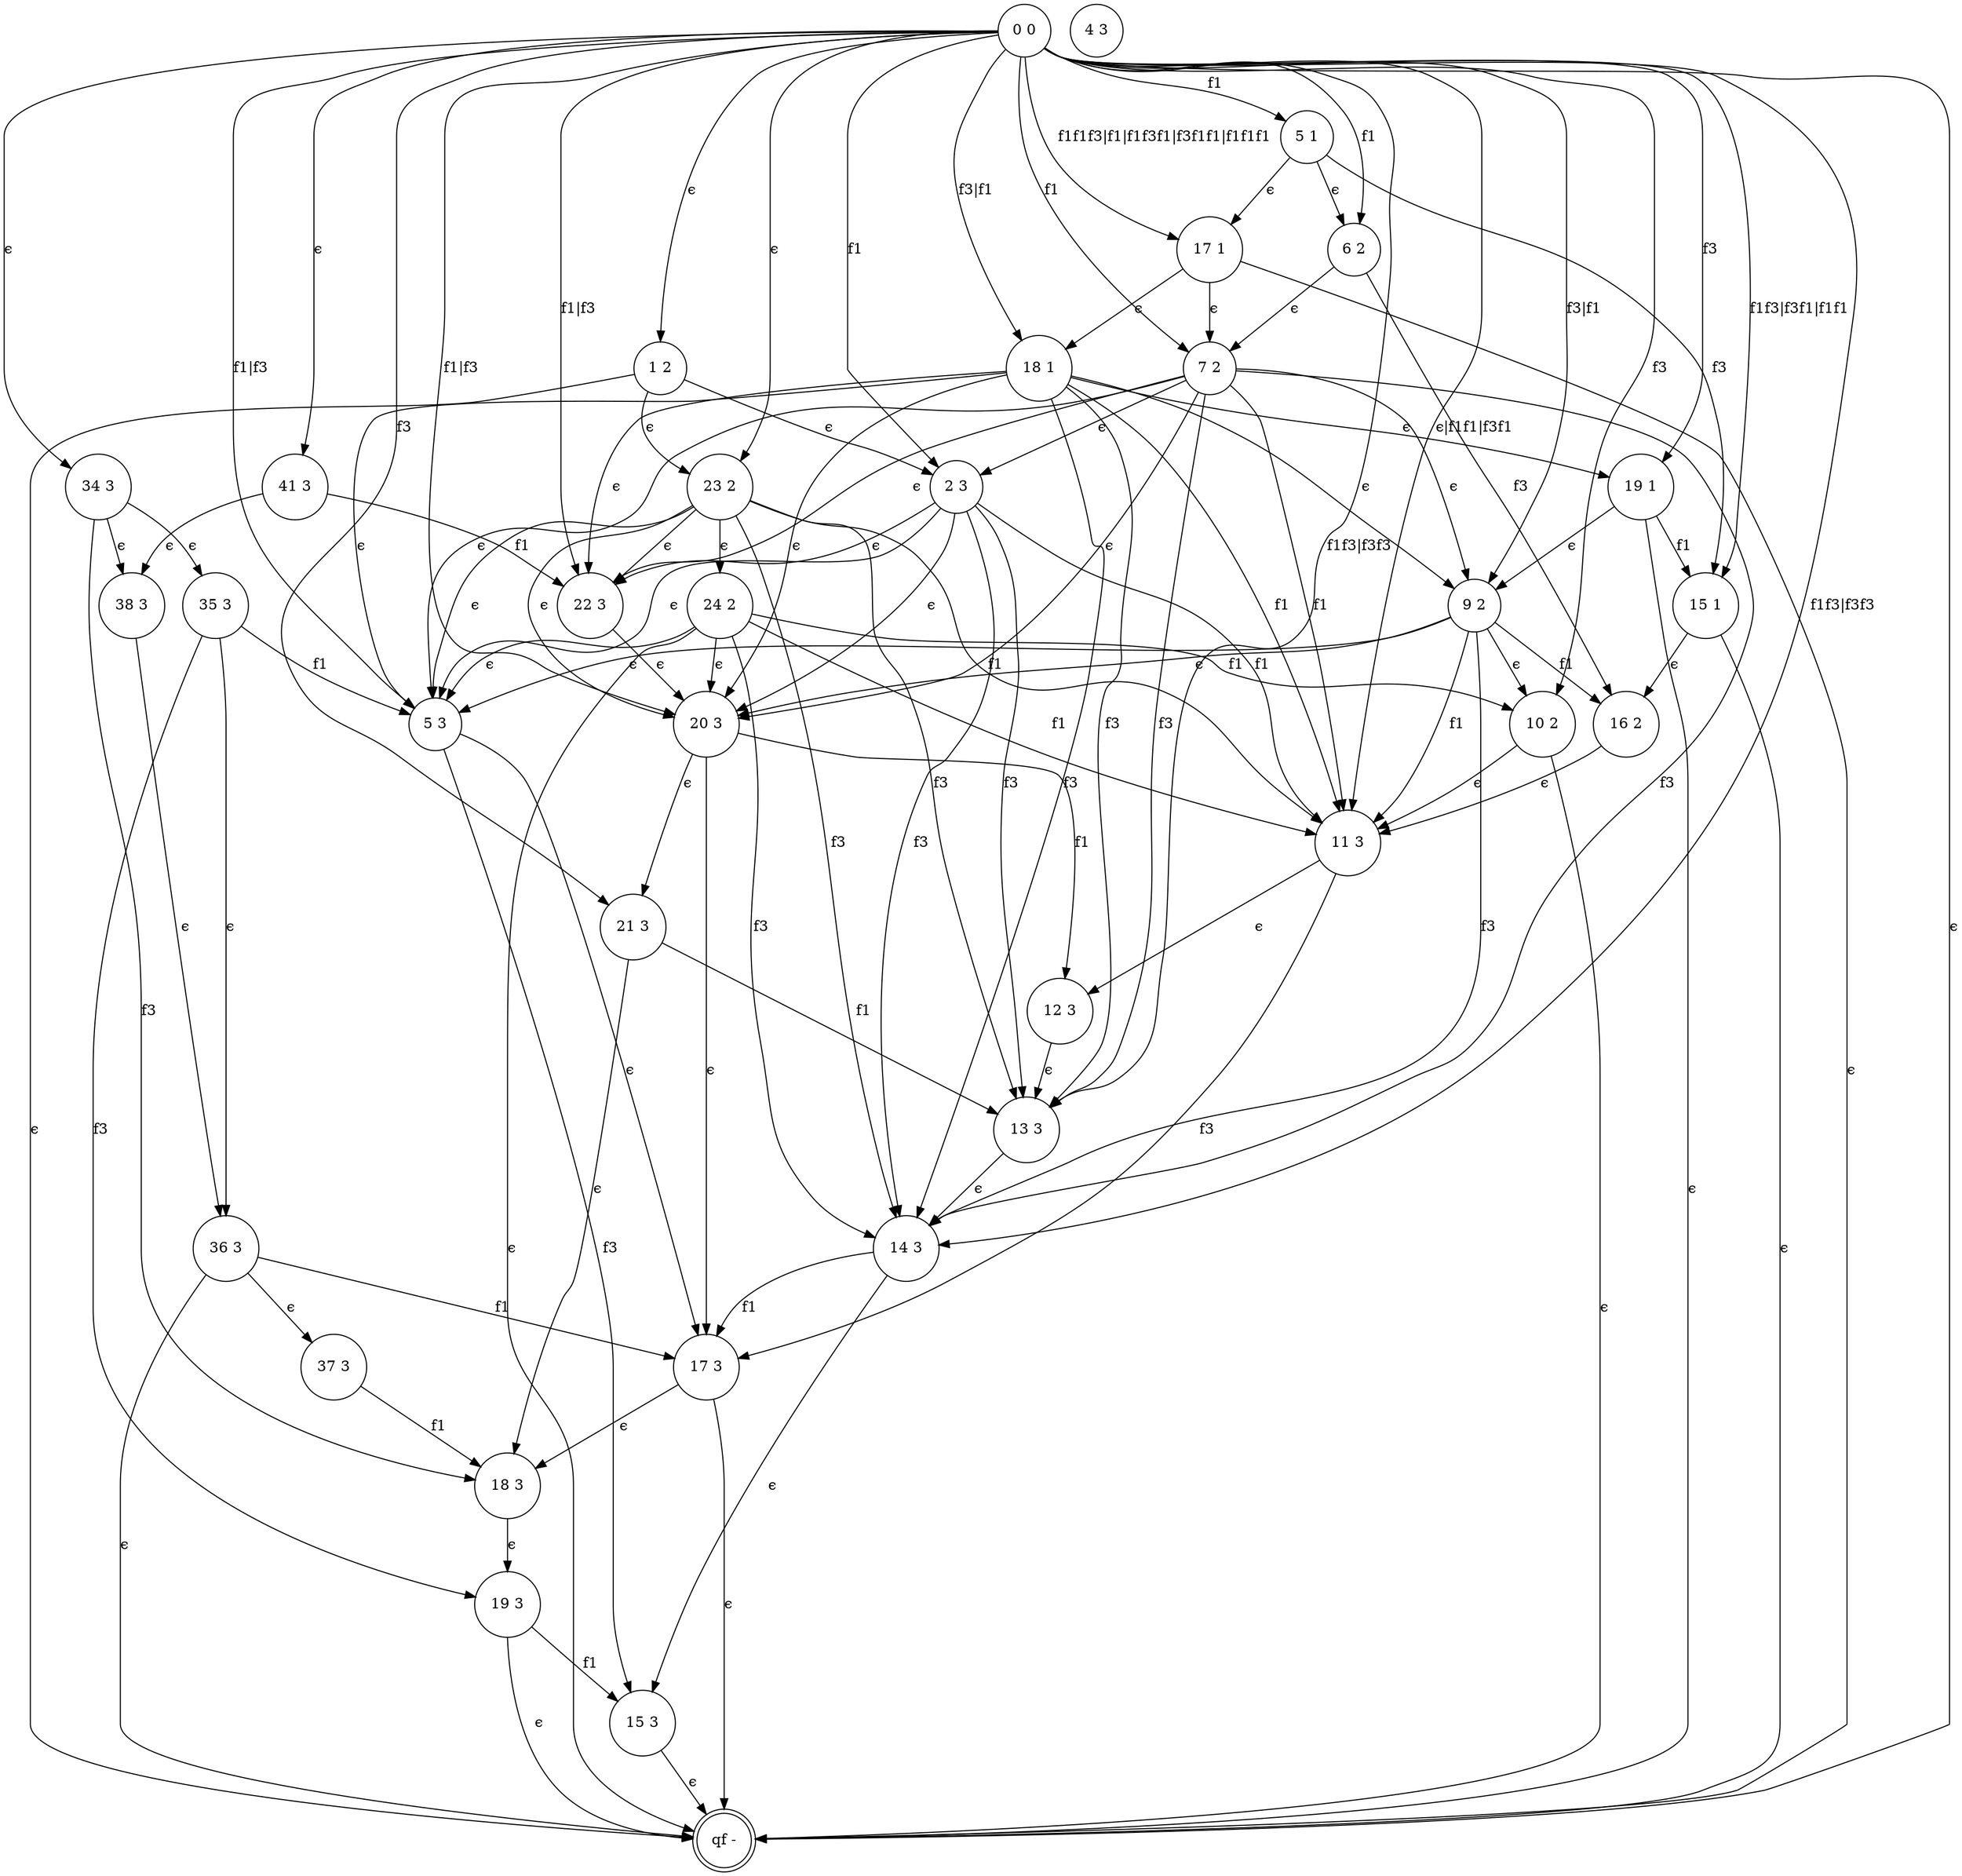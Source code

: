 digraph 53 {
	"11 3" [shape=circle]
	"12 3" [shape=circle]
	"13 3" [shape=circle]
	"14 3" [shape=circle]
	"15 3" [shape=circle]
	"17 3" [shape=circle]
	"18 3" [shape=circle]
	"19 3" [shape=circle]
	"1 2" [shape=circle]
	"2 3" [shape=circle]
	"5 3" [shape=circle]
	"20 3" [shape=circle]
	"21 3" [shape=circle]
	"22 3" [shape=circle]
	"23 2" [shape=circle]
	"24 2" [shape=circle]
	"10 2" [shape=circle]
	"11 3" [shape=circle]
	"6 2" [shape=circle]
	"7 2" [shape=circle]
	"2 3" [shape=circle]
	"9 2" [shape=circle]
	"16 2" [shape=circle]
	"11 3" [shape=circle]
	"4 3" [shape=circle]
	"34 3" [shape=circle]
	"35 3" [shape=circle]
	"36 3" [shape=circle]
	"37 3" [shape=circle]
	"38 3" [shape=circle]
	"41 3" [shape=circle]
	"5 1" [shape=circle]
	"6 2" [shape=circle]
	"17 1" [shape=circle]
	"7 2" [shape=circle]
	"2 3" [shape=circle]
	"18 1" [shape=circle]
	"19 1" [shape=circle]
	"15 1" [shape=circle]
	"16 2" [shape=circle]
	"11 3" [shape=circle]
	"9 2" [shape=circle]
	"4 3" [shape=circle]
	"qf -" [shape=doublecircle]
	"0 0" [shape=circle]
	"4 3" [shape=circle]
	"11 3" -> "12 3" [label="ϵ"]
	"12 3" -> "13 3" [label="ϵ"]
	"13 3" -> "14 3" [label="ϵ"]
	"14 3" -> "15 3" [label="ϵ"]
	"14 3" -> "17 3" [label=f1]
	"17 3" -> "18 3" [label="ϵ"]
	"18 3" -> "19 3" [label="ϵ"]
	"19 3" -> "15 3" [label=f1]
	"11 3" -> "17 3" [label=f3]
	"1 2" -> "2 3" [label="ϵ"]
	"5 3" -> "17 3" [label="ϵ"]
	"5 3" -> "15 3" [label=f3]
	"20 3" -> "17 3" [label="ϵ"]
	"20 3" -> "12 3" [label=f1]
	"20 3" -> "21 3" [label="ϵ"]
	"21 3" -> "18 3" [label="ϵ"]
	"21 3" -> "13 3" [label=f1]
	"22 3" -> "20 3" [label="ϵ"]
	"1 2" -> "23 2" [label="ϵ"]
	"23 2" -> "24 2" [label="ϵ"]
	"24 2" -> "10 2" [label=f1]
	"10 2" -> "11 3" [label="ϵ"]
	"6 2" -> "7 2" [label="ϵ"]
	"7 2" -> "2 3" [label="ϵ"]
	"9 2" -> "10 2" [label="ϵ"]
	"9 2" -> "16 2" [label=f1]
	"16 2" -> "11 3" [label="ϵ"]
	"6 2" -> "16 2" [label=f3]
	"34 3" -> "35 3" [label="ϵ"]
	"35 3" -> "5 3" [label=f1]
	"35 3" -> "36 3" [label="ϵ"]
	"36 3" -> "17 3" [label=f1]
	"36 3" -> "37 3" [label="ϵ"]
	"37 3" -> "18 3" [label=f1]
	"35 3" -> "19 3" [label=f3]
	"34 3" -> "38 3" [label="ϵ"]
	"38 3" -> "36 3" [label="ϵ"]
	"34 3" -> "18 3" [label=f3]
	"41 3" -> "38 3" [label="ϵ"]
	"41 3" -> "22 3" [label=f1]
	"5 1" -> "6 2" [label="ϵ"]
	"5 1" -> "17 1" [label="ϵ"]
	"17 1" -> "7 2" [label="ϵ"]
	"17 1" -> "18 1" [label="ϵ"]
	"18 1" -> "19 1" [label="ϵ"]
	"19 1" -> "15 1" [label=f1]
	"15 1" -> "16 2" [label="ϵ"]
	"19 1" -> "9 2" [label="ϵ"]
	"5 1" -> "15 1" [label=f3]
	"15 3" -> "qf -" [label="ϵ"]
	"17 3" -> "qf -" [label="ϵ"]
	"19 3" -> "qf -" [label="ϵ"]
	"1 2" -> "qf -" [label="ϵ"]
	"24 2" -> "qf -" [label="ϵ"]
	"10 2" -> "qf -" [label="ϵ"]
	"36 3" -> "qf -" [label="ϵ"]
	"17 1" -> "qf -" [label="ϵ"]
	"19 1" -> "qf -" [label="ϵ"]
	"15 1" -> "qf -" [label="ϵ"]
	"0 0" -> "5 1" [label=f1]
	"0 0" -> "15 1" [label="f1f3|f3f1|f1f1"]
	"0 0" -> "19 1" [label=f3]
	"0 0" -> "6 2" [label=f1]
	"0 0" -> "1 2" [label="ϵ"]
	"0 0" -> "10 2" [label=f3]
	"0 0" -> "2 3" [label=f1]
	"0 0" -> "34 3" [label="ϵ"]
	"0 0" -> "41 3" [label="ϵ"]
	"0 0" -> "21 3" [label=f3]
	"0 0" -> "7 2" [label=f1]
	"0 0" -> "23 2" [label="ϵ"]
	"0 0" -> "qf -" [label="ϵ"]
	"0 0" -> "17 1" [label="f1f1f3|f1|f1f3f1|f3f1f1|f1f1f1"]
	"0 0" -> "18 1" [label="f3|f1"]
	"7 2" -> "9 2" [label="ϵ"]
	"18 1" -> "9 2" [label="ϵ"]
	"0 0" -> "9 2" [label="f3|f1"]
	"24 2" -> "5 3" [label="ϵ"]
	"24 2" -> "11 3" [label=f1]
	"24 2" -> "20 3" [label="ϵ"]
	"24 2" -> "14 3" [label=f3]
	"9 2" -> "5 3" [label="ϵ"]
	"9 2" -> "11 3" [label=f1]
	"9 2" -> "20 3" [label="ϵ"]
	"9 2" -> "14 3" [label=f3]
	"2 3" -> "22 3" [label="ϵ"]
	"2 3" -> "13 3" [label=f3]
	"2 3" -> "5 3" [label="ϵ"]
	"2 3" -> "11 3" [label=f1]
	"2 3" -> "20 3" [label="ϵ"]
	"2 3" -> "14 3" [label=f3]
	"23 2" -> "22 3" [label="ϵ"]
	"23 2" -> "13 3" [label=f3]
	"23 2" -> "5 3" [label="ϵ"]
	"23 2" -> "11 3" [label=f1]
	"23 2" -> "20 3" [label="ϵ"]
	"23 2" -> "14 3" [label=f3]
	"7 2" -> "22 3" [label="ϵ"]
	"7 2" -> "13 3" [label=f3]
	"7 2" -> "5 3" [label="ϵ"]
	"7 2" -> "11 3" [label=f1]
	"7 2" -> "20 3" [label="ϵ"]
	"7 2" -> "14 3" [label=f3]
	"18 1" -> "22 3" [label="ϵ"]
	"18 1" -> "13 3" [label=f3]
	"18 1" -> "5 3" [label="ϵ"]
	"18 1" -> "11 3" [label=f1]
	"18 1" -> "20 3" [label="ϵ"]
	"18 1" -> "14 3" [label=f3]
	"0 0" -> "22 3" [label="f1|f3"]
	"0 0" -> "13 3" [label="f1f3|f3f3"]
	"0 0" -> "5 3" [label="f1|f3"]
	"0 0" -> "20 3" [label="f1|f3"]
	"0 0" -> "14 3" [label="f1f3|f3f3"]
	"0 0" -> "11 3" [label="ϵ|f1f1|f3f1"]
}
